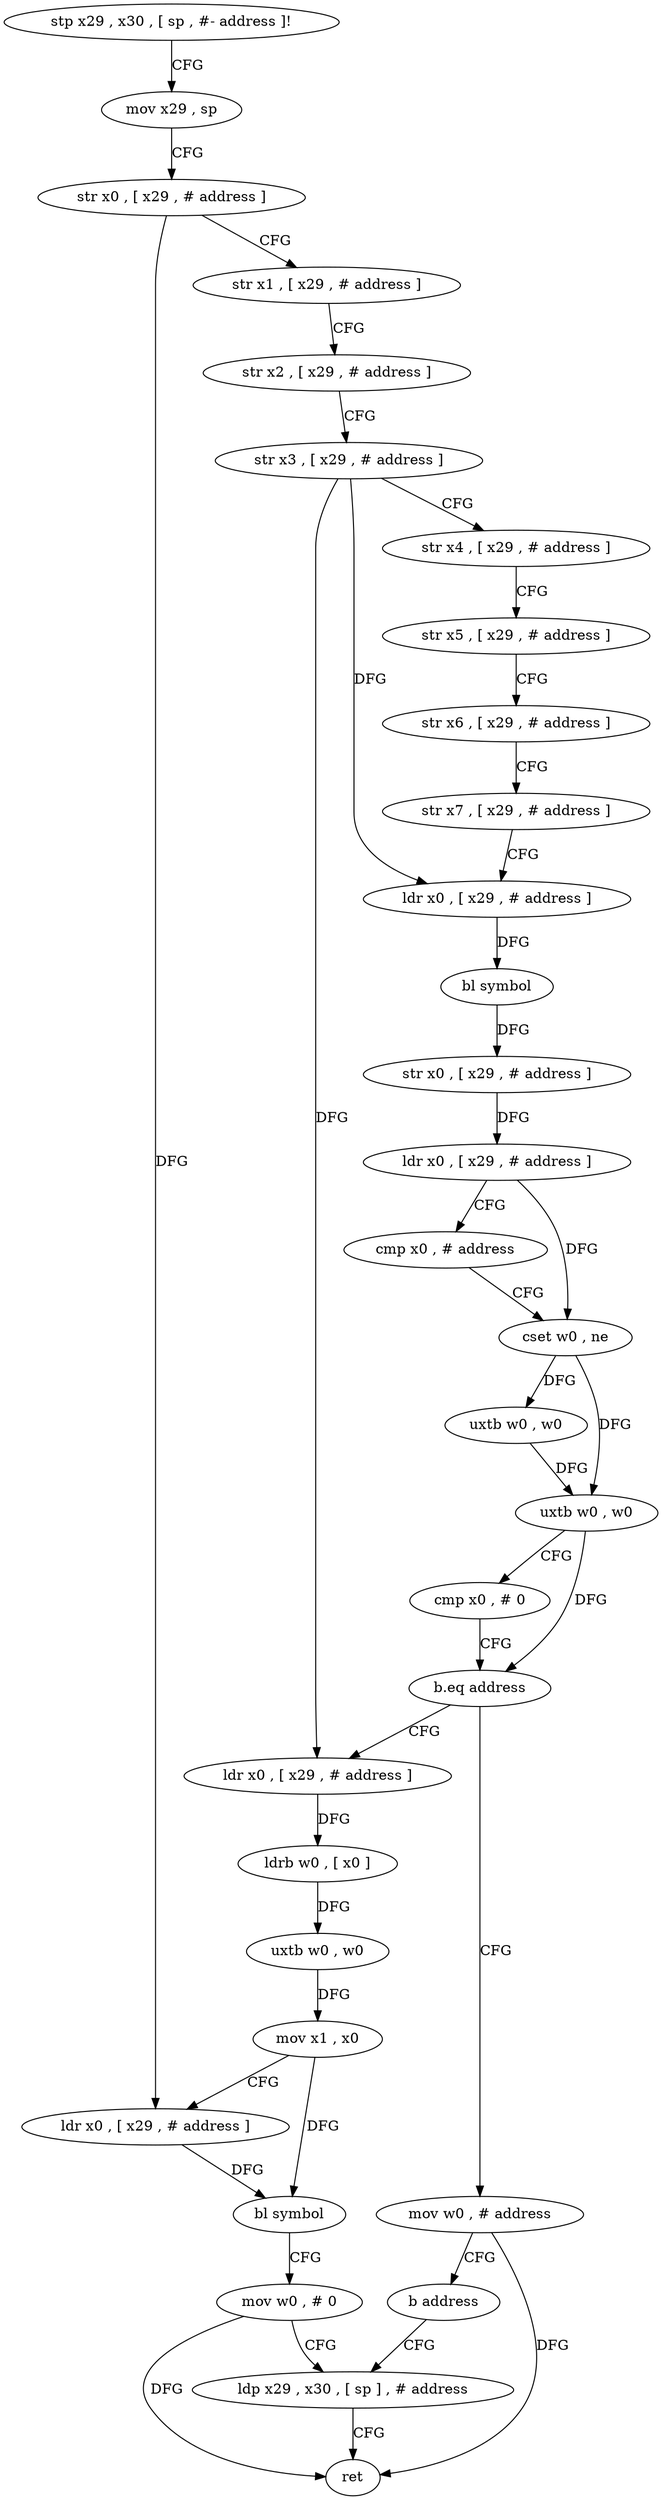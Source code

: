 digraph "func" {
"4428904" [label = "stp x29 , x30 , [ sp , #- address ]!" ]
"4428908" [label = "mov x29 , sp" ]
"4428912" [label = "str x0 , [ x29 , # address ]" ]
"4428916" [label = "str x1 , [ x29 , # address ]" ]
"4428920" [label = "str x2 , [ x29 , # address ]" ]
"4428924" [label = "str x3 , [ x29 , # address ]" ]
"4428928" [label = "str x4 , [ x29 , # address ]" ]
"4428932" [label = "str x5 , [ x29 , # address ]" ]
"4428936" [label = "str x6 , [ x29 , # address ]" ]
"4428940" [label = "str x7 , [ x29 , # address ]" ]
"4428944" [label = "ldr x0 , [ x29 , # address ]" ]
"4428948" [label = "bl symbol" ]
"4428952" [label = "str x0 , [ x29 , # address ]" ]
"4428956" [label = "ldr x0 , [ x29 , # address ]" ]
"4428960" [label = "cmp x0 , # address" ]
"4428964" [label = "cset w0 , ne" ]
"4428968" [label = "uxtb w0 , w0" ]
"4428972" [label = "uxtb w0 , w0" ]
"4428976" [label = "cmp x0 , # 0" ]
"4428980" [label = "b.eq address" ]
"4428992" [label = "ldr x0 , [ x29 , # address ]" ]
"4428984" [label = "mov w0 , # address" ]
"4428996" [label = "ldrb w0 , [ x0 ]" ]
"4429000" [label = "uxtb w0 , w0" ]
"4429004" [label = "mov x1 , x0" ]
"4429008" [label = "ldr x0 , [ x29 , # address ]" ]
"4429012" [label = "bl symbol" ]
"4429016" [label = "mov w0 , # 0" ]
"4429020" [label = "ldp x29 , x30 , [ sp ] , # address" ]
"4428988" [label = "b address" ]
"4429024" [label = "ret" ]
"4428904" -> "4428908" [ label = "CFG" ]
"4428908" -> "4428912" [ label = "CFG" ]
"4428912" -> "4428916" [ label = "CFG" ]
"4428912" -> "4429008" [ label = "DFG" ]
"4428916" -> "4428920" [ label = "CFG" ]
"4428920" -> "4428924" [ label = "CFG" ]
"4428924" -> "4428928" [ label = "CFG" ]
"4428924" -> "4428944" [ label = "DFG" ]
"4428924" -> "4428992" [ label = "DFG" ]
"4428928" -> "4428932" [ label = "CFG" ]
"4428932" -> "4428936" [ label = "CFG" ]
"4428936" -> "4428940" [ label = "CFG" ]
"4428940" -> "4428944" [ label = "CFG" ]
"4428944" -> "4428948" [ label = "DFG" ]
"4428948" -> "4428952" [ label = "DFG" ]
"4428952" -> "4428956" [ label = "DFG" ]
"4428956" -> "4428960" [ label = "CFG" ]
"4428956" -> "4428964" [ label = "DFG" ]
"4428960" -> "4428964" [ label = "CFG" ]
"4428964" -> "4428968" [ label = "DFG" ]
"4428964" -> "4428972" [ label = "DFG" ]
"4428968" -> "4428972" [ label = "DFG" ]
"4428972" -> "4428976" [ label = "CFG" ]
"4428972" -> "4428980" [ label = "DFG" ]
"4428976" -> "4428980" [ label = "CFG" ]
"4428980" -> "4428992" [ label = "CFG" ]
"4428980" -> "4428984" [ label = "CFG" ]
"4428992" -> "4428996" [ label = "DFG" ]
"4428984" -> "4428988" [ label = "CFG" ]
"4428984" -> "4429024" [ label = "DFG" ]
"4428996" -> "4429000" [ label = "DFG" ]
"4429000" -> "4429004" [ label = "DFG" ]
"4429004" -> "4429008" [ label = "CFG" ]
"4429004" -> "4429012" [ label = "DFG" ]
"4429008" -> "4429012" [ label = "DFG" ]
"4429012" -> "4429016" [ label = "CFG" ]
"4429016" -> "4429020" [ label = "CFG" ]
"4429016" -> "4429024" [ label = "DFG" ]
"4429020" -> "4429024" [ label = "CFG" ]
"4428988" -> "4429020" [ label = "CFG" ]
}
